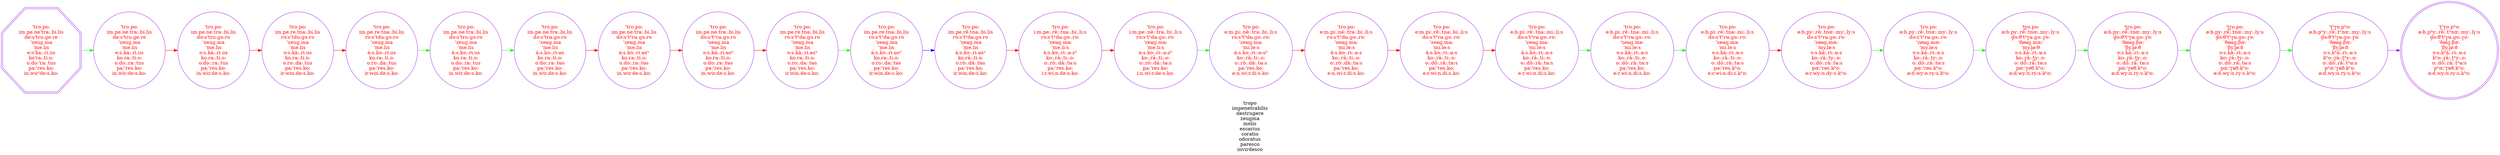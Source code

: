 digraph " We display the history of a word" {
label = "tropo
impenetrabilis
destrugere
zeugma
melis
escarius
coratio
odoratus
paresco
invirdesco" 
graph[rankdir="LR"];
node [style="filled", fillcolor = "white"];
edge [style="solid", color="purple"];
0 [label="'tro.po:
im.pe.rẽ.tna:.bi.lis
rɘ:s'tʰdʉ.ɡɘ.rɘ
'zeʉɡ.ma
'me.lis
ä:s.kɘ:.rɨ.ʉsʰ
ko.rã:.ti.o:
o.rõ:.dã:.tʉs
pa:'res.ko:
ir.win.de:s.ko:", fillcolor= white, color="purple",  fontcolor="red"];
1 [label="'tro.po:
im.pe.re.tna:.bi.lis
rɘ:s'tdu.ɡɘ.rɘ
'zeuɡ.ma
'me.lis
ɘ:s.kä:.rɨ.us
ko.ra:.ti.o:
o.ro:.da:.tus
pa:'res.ko:
ir.win.de:s.ko:", fillcolor= white, color="purple",  fontcolor="red"];
2 [label="'tro.po:
ø:b.py:.rẽ:.tnɶ:.my:.ly:s
dɘ:s'tʰrʉ.ɡɘ:.rɘ:
'zøʉɡ.mɶ:
'my.lø:s
ɘ:s.kä:.rɨ:.ʉ:s
ko:.rã:.ty:.o:
o:.dõ:.rã:.tʉ:s
pɶ:'røs.kʰo:
ø:d.wy:n.ry:s.kʰo:", fillcolor= white, color="purple",  fontcolor="red"];
3 [label="'tro.po:
im.pe.ne'tra:.bi.lis
de:s'tru.ɡe.re
'zeuɡ.ma
'me.lis
e:s'ka:.ri.us
ko'ra:.ti.o:
o.do:'ra:.tus
pa:'res.ko:
in.wir'de:s.ko:", fillcolor= white, color="purple",   shape = doubleoctagon,  fontcolor="red"];
4 [label="'t̟r̟o.po:
ø:b.py:.rẽ:.tnɶ:.my:.ly:s
d̟ɘ:θ'tʰr̟ʉ.ɡɘ:.r̟ɘ:
'ðøʉɡ.mɶ:
'my.l̟ø:θ
ɘ:s.kä:.rɨ:.ʉ:s
ko:.r̟ã:.t̟y:.o:
o:.dõ:.rã:.tʉ:s
pɶ:'r̟øθ.kʰo:
ø:d.wy:n.ry:s.kʰo:", fillcolor= white, color="purple",  fontcolor="red"];
5 [label="'tro.po:
e:b.pi:.rẽ:.tna:.mi:.li:s
dɘ:s'tʰrʉ.ɡɘ:.rɘ:
'zeʉɡ.ma:
'mi.le:s
ä:s.kɘ:.rɨ:.ʉ:s
ko:.rã:.ti:.o:
o:.dõ:.rã:.tʉ:s
pa:'res.ko:
e:r.wi:n.di:s.ko:", fillcolor= white, color="purple",  fontcolor="red"];
6 [label="'tro.po:
e:m.pi:.nẽ:.tra:.bi:.li:s
rɘ:s'tʰdʉ.ɡɘ:.rɘ:
'zeʉɡ.ma:
'mi.le:s
ä:s.kɘ:.rɨ:.ʉ:s
ko:.rã:.ti:.o:
o:.rõ:.dã:.tʉ:s
pa:'res.ko:
e:n.wi:r.di:s.ko:", fillcolor= white, color="purple",  fontcolor="red"];
7 [label="'tro.po:
i:m.pe:.nẽ:.tra:.bi:.li:s
rɘ:s'tʰdʉ.ɡɘ:.rɘ:
'zeʉɡ.ma:
'me.li:s
ä:s.kɘ:.rɨ:.ʉ:sʰ
ko:.rã:.ti:.o:
o:.rõ:.dã:.tʉ:s
pa:'res.ko:
i:n.wi:r.de:s.ko:", fillcolor= white, color="purple",  fontcolor="red"];
8 [label="'tro.po:
e:b.pi:.rẽ:.tna:.mi:.li:s
dɘ:s'tʰrʉ.ɡɘ:.rɘ:
'zeʉɡ.ma:
'mi.le:s
ɘ:s.kä:.rɨ:.ʉ:s
ko:.rã:.ti:.o:
o:.dõ:.rã:.tʉ:s
pa:'res.kʰo:
e:r.wi:n.di:s.kʰo:", fillcolor= white, color="purple",  fontcolor="red"];
9 [label="'tro.po:
e:b.pi:.rẽ:.tna:.mi:.li:s
dɘ:s'tʰrʉ.ɡɘ:.rɘ:
'zeʉɡ.ma:
'mi.le:s
ɘ:s.kä:.rɨ:.ʉ:s
ko:.rã:.ti:.o:
o:.dõ:.rã:.tʉ:s
pa:'res.ko:
e:r.wi:n.di:s.ko:", fillcolor= white, color="purple",  fontcolor="red"];
10 [label="'t̟ʰr̟o.pʰo:
ø:b.pʰy:.rẽ:.tʰnɶ:.my:.ly:s
d̟ɘ:θ'tʰr̟ʉ.ɡɘ:.r̟ɘ:
'ðøɨɡ.βɶ:
'βy.l̟ø:ð
ɘ:s.kʰä:.rɨ:.ʉ:s
kʰo:.r̟ã:.t̟ʰy:.o:
o:.dõ:.rã:.tʰʉ:s
pʰɶ:'r̟øð.kʰo:
ø:d.wy:n.ry:s.kʰo:", fillcolor= white, color="purple",   shape = doublecircle,  fontcolor="red"];
11 [label="'tro.po:
im.pe.ne.tra:.bi.lis
dɘ:s'tʰrʉ.ɡɘ.rɘ
'zeʉɡ.ma
'me.lis
ä:s.kɘ:.rɨ.ʉsʰ
ko.ra:.ti.o:
o.do:.ra:.tʉs
pa:'res.ko:
in.wir.de:s.ko:", fillcolor= white, color="purple",  fontcolor="red"];
12 [label="'tro.po:
i:m.pe:.rẽ:.tna:.bi:.li:s
rɘ:s'tʰdʉ.ɡɘ:.rɘ:
'zeʉɡ.ma:
'me.li:s
ä:s.kɘ:.rɨ:.ʉ:sʰ
ko:.rã:.ti:.o:
o:.rõ:.dã:.tʉ:s
pa:'res.ko:
i:r.wi:n.de:s.ko:", fillcolor= white, color="purple",  fontcolor="red"];
13 [label="'t̟ʰr̟o.pʰo:
ø:b.pʰy:.rẽ:.tʰnɶ:.my:.ly:s
d̟ɘ:θ'tʰr̟ʉ.ɡɘ:.r̟ɘ:
'ðøʉɡ.βɶ:
'βy.l̟ø:ð
ɘ:s.kʰä:.rɨ:.ʉ:s
kʰo:.r̟ã:.t̟ʰy:.o:
o:.dõ:.rã:.tʰʉ:s
pʰɶ:'r̟øð.kʰo:
ø:d.wy:n.ry:s.kʰo:", fillcolor= white, color="purple",  fontcolor="red"];
14 [label="'tro.po:
im.pe.ne.tra:.bi.lis
dɘ:s'trʉ.ɡɘ.rɘ
'zeʉɡ.ma
'me.lis
ä:s.kɘ:.rɨ.ʉs
ko.ra:.ti.o:
o.do:.ra:.tʉs
pa:'res.ko:
in.wir.de:s.ko:", fillcolor= white, color="purple",  fontcolor="red"];
15 [label="'tro.po:
ø:b.py:.rẽ:.tnɶ:.my:.ly:s
dɘ:s'tʰrʉ.ɡɘ:.rɘ:
'zøʉɡ.mɶ:
'my.lø:s
ɘ:s.kä:.rɨ:.ʉ:s
ko:.rã:.ty:.o:
o:.dõ:.rã:.tʉ:s
pɶ:'røs.kʰo:
ø:r.wy:n.dy:s.kʰo:", fillcolor= white, color="purple",  fontcolor="red"];
16 [label="'tro.po:
im.pe.ne.tra:.bi.lis
de:s'tru.ɡe.re
'zeuɡ.ma
'me.lis
e:s.ka:.ri.us
ko.ra:.ti.o:
o.do:.ra:.tus
pa:'res.ko:
in.wir.de:s.ko:", fillcolor= white, color="purple",  fontcolor="red"];
17 [label="'tro.po:
im.pe.re.tna:.bi.lis
rɘ:s'tʰdʉ.ɡɘ.rɘ
'zeʉɡ.ma
'me.lis
ä:s.kɘ:.rɨ.ʉsʰ
ko.ra:.ti.o:
o.ro:.da:.tʉs
pa:'res.ko:
ir.win.de:s.ko:", fillcolor= white, color="purple",  fontcolor="red"];
18 [label="'tro.po:
im.pe.ne.tra:.bi.lis
dɘ:s'tru.ɡɘ.rɘ
'zeuɡ.ma
'me.lis
ä:s.kɘ:.rɨ.us
ko.ra:.ti.o:
o.do:.ra:.tus
pa:'res.ko:
in.wir.de:s.ko:", fillcolor= white, color="purple",  fontcolor="red"];
19 [label="'tro.po:
im.pe.re.tna:.bi.lis
rɘ:s'tdu.ɡɘ.rɘ
'zeuɡ.ma
'me.lis
ä:s.kɘ:.rɨ.us
ko.ra:.ti.o:
o.ro:.da:.tus
pa:'res.ko:
ir.win.de:s.ko:", fillcolor= white, color="purple",  fontcolor="red"];
20 [label="'tro.po:
im.pe.ne.tra:.bi.lis
dɘ:s'tʰrʉ.ɡɘ.rɘ
'zeʉɡ.ma
'me.lis
ɘ:s.kä:.rɨ.ʉsʰ
ko.ra:.ti.o:
o.do:.ra:.tʉs
pa:'res.ko:
in.wir.de:s.ko:", fillcolor= white, color="purple",  fontcolor="red"];
21 [label="'tro.po:
im.pe.re.tna:.bi.lis
rɘ:s'tʰdʉ.ɡɘ.rɘ
'zeʉɡ.ma
'me.lis
ɘ:s.kä:.rɨ.ʉsʰ
ko.ra:.ti.o:
o.ro:.da:.tʉs
pa:'res.ko:
ir.win.de:s.ko:", fillcolor= white, color="purple",  fontcolor="red"];
22 [label="'t̟r̟o.po:
ø:b.py:.rẽ:.tnɶ:.my:.ly:s
d̟ɘ:θ'tʰr̟ʉ.ɡɘ:.r̟ɘ:
'ðøʉɡ.βɶ:
'βy.l̟ø:ð
ɘ:s.kä:.rɨ:.ʉ:s
ko:.r̟ã:.t̟y:.o:
o:.dõ:.rã:.tʉ:s
pɶ:'r̟øð.kʰo:
ø:d.wy:n.ry:s.kʰo:", fillcolor= white, color="purple",  fontcolor="red"];
23 [label="'t̟r̟o.po:
ø:b.py:.rẽ:.tnɶ:.my:.ly:s
d̟ɘ:θ'tʰr̟ʉ.ɡɘ:.r̟ɘ:
'ðøʉɡ.βɶ:
'βy.l̟ø:θ
ɘ:s.kä:.rɨ:.ʉ:s
ko:.r̟ã:.t̟y:.o:
o:.dõ:.rã:.tʉ:s
pɶ:'r̟øθ.kʰo:
ø:d.wy:n.ry:s.kʰo:", fillcolor= white, color="purple",  fontcolor="red"];
24 [label="'tro.po:
e:m.pi:.rẽ:.tna:.bi:.li:s
dɘ:s'tʰrʉ.ɡɘ:.rɘ:
'zeʉɡ.ma:
'mi.le:s
ä:s.kɘ:.rɨ:.ʉ:s
ko:.rã:.ti:.o:
o:.dõ:.rã:.tʉ:s
pa:'res.ko:
e:r.wi:n.di:s.ko:", fillcolor= white, color="purple",  fontcolor="red"];
25 [label="'tro.po:
e:m.pi:.nẽ:.tra:.bi:.li:s
rɘ:s'tʰdʉ.ɡɘ:.rɘ:
'zeʉɡ.ma:
'mi.le:s
ä:s.kɘ:.rɨ:.ʉ:sʰ
ko:.rã:.ti:.o:
o:.rõ:.dã:.tʉ:s
pa:'res.ko:
e:n.wi:r.di:s.ko:", fillcolor= white, color="purple",  fontcolor="red"];
26 [label="'tro.po:
im.pe.ne.tra:.bi.lis
dɘ:s'tru.ɡɘ.rɘ
'zeuɡ.ma
'me.lis
ɘ:s.kä:.rɨ.us
ko.ra:.ti.o:
o.do:.ra:.tus
pa:'res.ko:
in.wir.de:s.ko:", fillcolor= white, color="purple",  fontcolor="red"];
13 -> 10;
22 -> 13[style="solid", color="green"];
23 -> 22[style="solid", color="green"];
4 -> 23[style="solid", color="green"];
2 -> 4[style="solid", color="green"];
15 -> 2[style="solid", color="green"];
8 -> 15[style="solid", color="red"];
9 -> 8[style="solid", color="green"];
5 -> 9[style="solid", color="green"];
24 -> 5[style="solid", color="red"];
6 -> 24[style="solid", color="red"];
25 -> 6[style="solid", color="red"];
7 -> 25[style="solid", color="green"];
12 -> 7[style="solid", color="red"];
0 -> 12[style="solid", color="red"];
17 -> 0[style="solid", color="blue"];
21 -> 17[style="solid", color="green"];
20 -> 21[style="solid", color="red"];
11 -> 20[style="solid", color="red"];
14 -> 11[style="solid", color="red"];
18 -> 14[style="solid", color="green"];
19 -> 18[style="solid", color="green"];
1 -> 19[style="solid", color="red"];
26 -> 1[style="solid", color="red"];
16 -> 26[style="solid", color="red"];
3 -> 16[style="solid", color="green"];
}